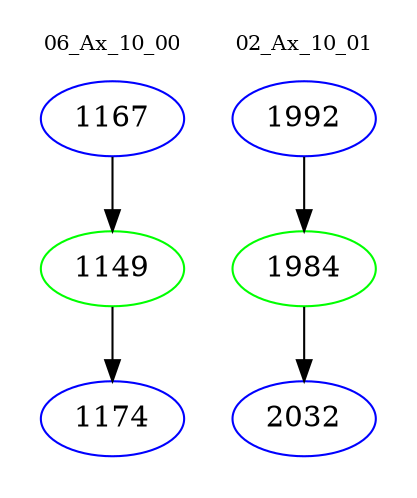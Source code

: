 digraph{
subgraph cluster_0 {
color = white
label = "06_Ax_10_00";
fontsize=10;
T0_1167 [label="1167", color="blue"]
T0_1167 -> T0_1149 [color="black"]
T0_1149 [label="1149", color="green"]
T0_1149 -> T0_1174 [color="black"]
T0_1174 [label="1174", color="blue"]
}
subgraph cluster_1 {
color = white
label = "02_Ax_10_01";
fontsize=10;
T1_1992 [label="1992", color="blue"]
T1_1992 -> T1_1984 [color="black"]
T1_1984 [label="1984", color="green"]
T1_1984 -> T1_2032 [color="black"]
T1_2032 [label="2032", color="blue"]
}
}
